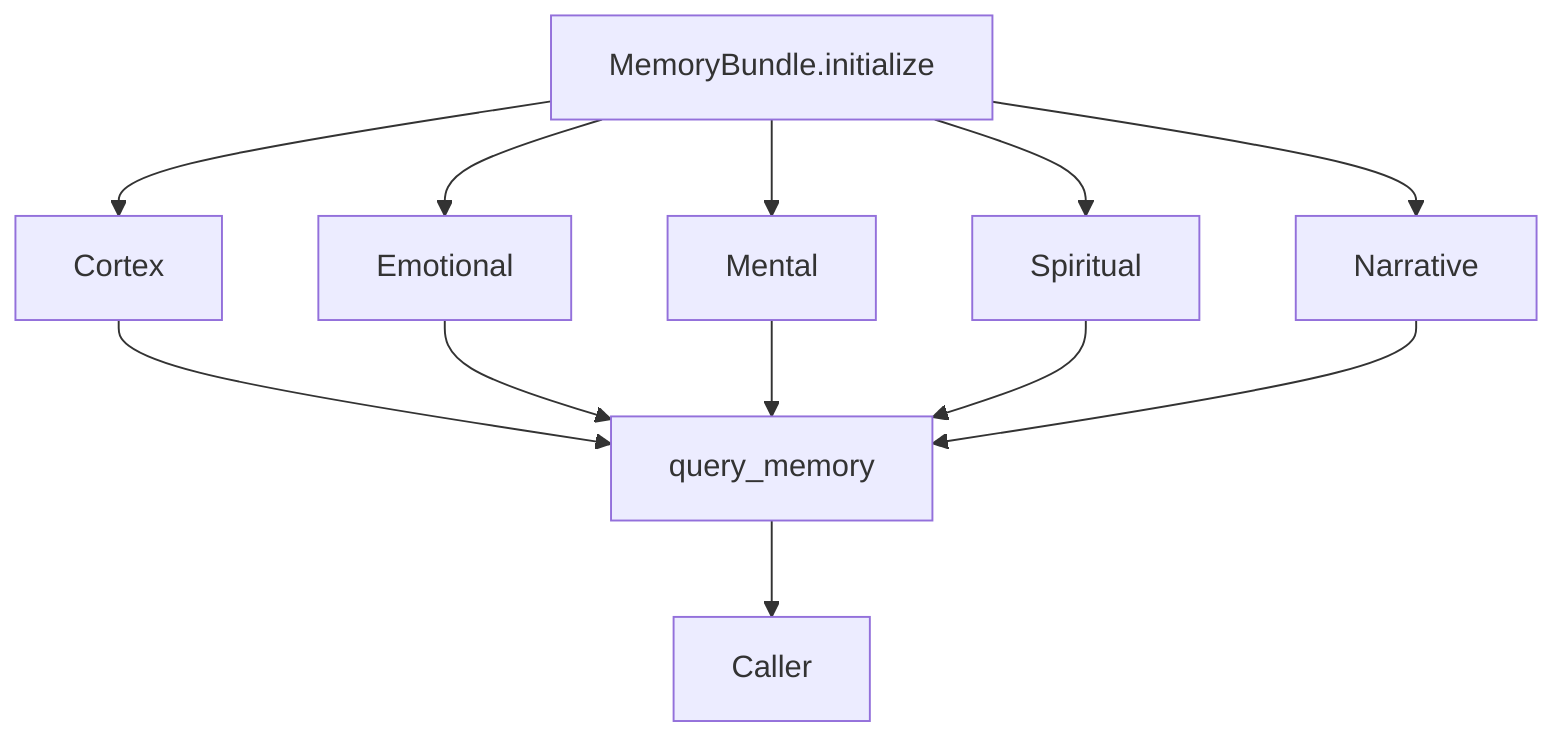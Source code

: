 %% Memory layer flow diagram
%% Version: v1.0.0
%% Last updated: 2025-09-05
graph TD
    MB[MemoryBundle.initialize] --> Cortex[Cortex]
    MB --> Emotional[Emotional]
    MB --> Mental[Mental]
    MB --> Spiritual[Spiritual]
    MB --> Narrative[Narrative]
    Cortex --> QM[query_memory]
    Emotional --> QM
    Mental --> QM
    Spiritual --> QM
    Narrative --> QM
    QM --> Caller[Caller]